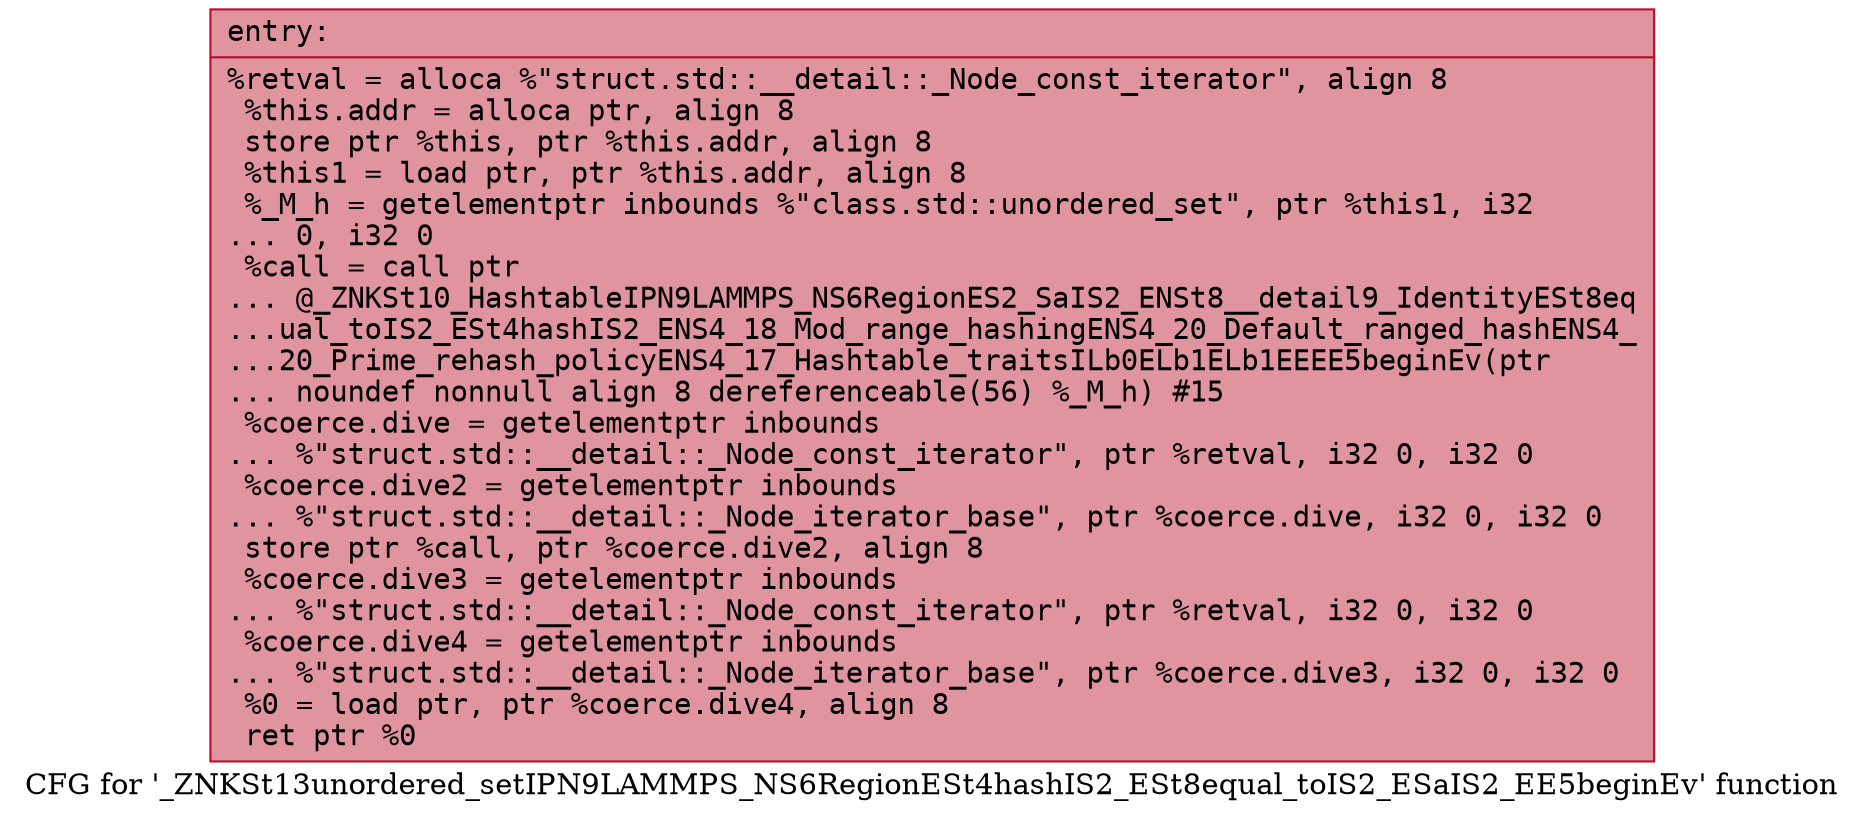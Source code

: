 digraph "CFG for '_ZNKSt13unordered_setIPN9LAMMPS_NS6RegionESt4hashIS2_ESt8equal_toIS2_ESaIS2_EE5beginEv' function" {
	label="CFG for '_ZNKSt13unordered_setIPN9LAMMPS_NS6RegionESt4hashIS2_ESt8equal_toIS2_ESaIS2_EE5beginEv' function";

	Node0x561837dea8b0 [shape=record,color="#b70d28ff", style=filled, fillcolor="#b70d2870" fontname="Courier",label="{entry:\l|  %retval = alloca %\"struct.std::__detail::_Node_const_iterator\", align 8\l  %this.addr = alloca ptr, align 8\l  store ptr %this, ptr %this.addr, align 8\l  %this1 = load ptr, ptr %this.addr, align 8\l  %_M_h = getelementptr inbounds %\"class.std::unordered_set\", ptr %this1, i32\l... 0, i32 0\l  %call = call ptr\l... @_ZNKSt10_HashtableIPN9LAMMPS_NS6RegionES2_SaIS2_ENSt8__detail9_IdentityESt8eq\l...ual_toIS2_ESt4hashIS2_ENS4_18_Mod_range_hashingENS4_20_Default_ranged_hashENS4_\l...20_Prime_rehash_policyENS4_17_Hashtable_traitsILb0ELb1ELb1EEEE5beginEv(ptr\l... noundef nonnull align 8 dereferenceable(56) %_M_h) #15\l  %coerce.dive = getelementptr inbounds\l... %\"struct.std::__detail::_Node_const_iterator\", ptr %retval, i32 0, i32 0\l  %coerce.dive2 = getelementptr inbounds\l... %\"struct.std::__detail::_Node_iterator_base\", ptr %coerce.dive, i32 0, i32 0\l  store ptr %call, ptr %coerce.dive2, align 8\l  %coerce.dive3 = getelementptr inbounds\l... %\"struct.std::__detail::_Node_const_iterator\", ptr %retval, i32 0, i32 0\l  %coerce.dive4 = getelementptr inbounds\l... %\"struct.std::__detail::_Node_iterator_base\", ptr %coerce.dive3, i32 0, i32 0\l  %0 = load ptr, ptr %coerce.dive4, align 8\l  ret ptr %0\l}"];
}
